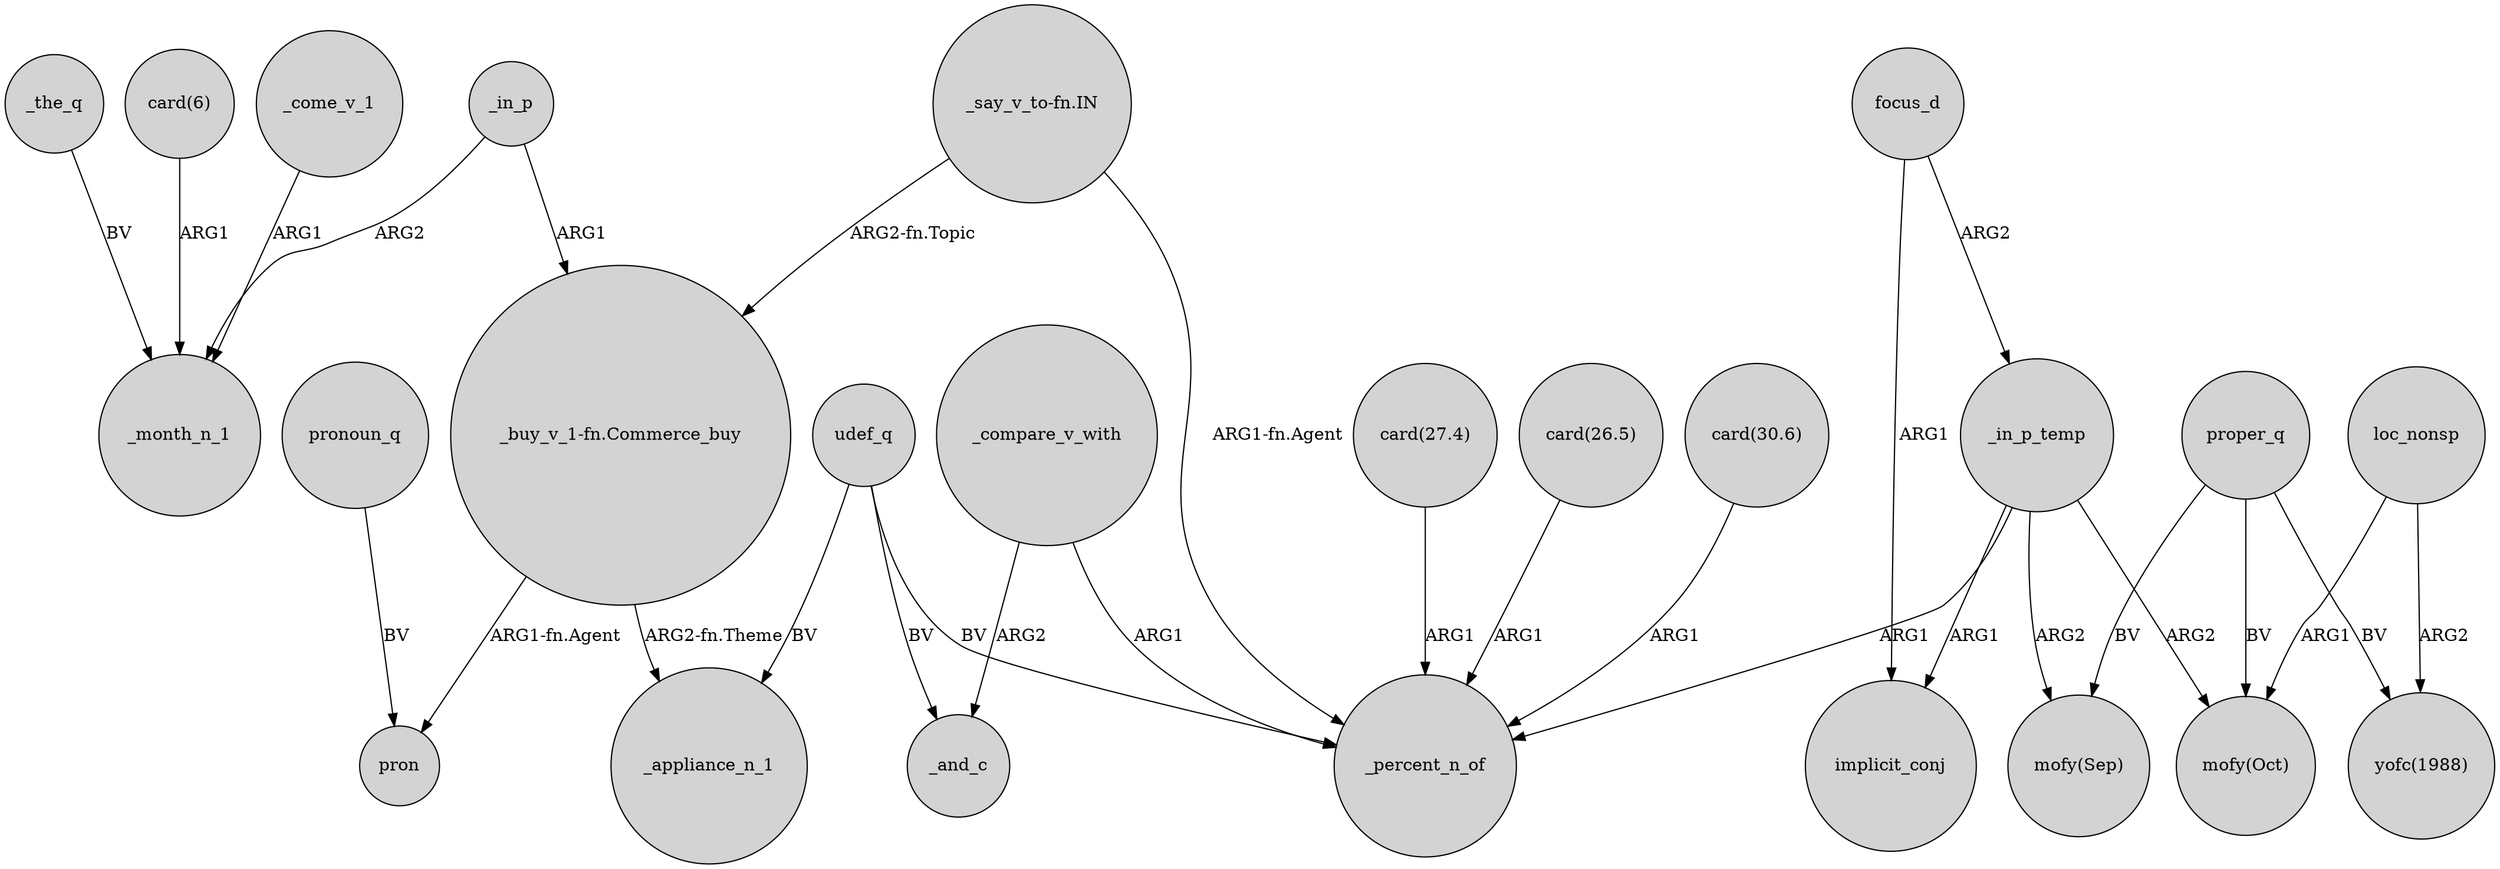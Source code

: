 digraph {
	node [shape=circle style=filled]
	_in_p -> _month_n_1 [label=ARG2]
	focus_d -> _in_p_temp [label=ARG2]
	"_say_v_to-fn.IN" -> "_buy_v_1-fn.Commerce_buy" [label="ARG2-fn.Topic"]
	loc_nonsp -> "mofy(Oct)" [label=ARG1]
	loc_nonsp -> "yofc(1988)" [label=ARG2]
	"_buy_v_1-fn.Commerce_buy" -> pron [label="ARG1-fn.Agent"]
	_in_p -> "_buy_v_1-fn.Commerce_buy" [label=ARG1]
	_in_p_temp -> _percent_n_of [label=ARG1]
	"card(30.6)" -> _percent_n_of [label=ARG1]
	_in_p_temp -> "mofy(Oct)" [label=ARG2]
	proper_q -> "mofy(Oct)" [label=BV]
	proper_q -> "mofy(Sep)" [label=BV]
	"_say_v_to-fn.IN" -> _percent_n_of [label="ARG1-fn.Agent"]
	_compare_v_with -> _and_c [label=ARG2]
	pronoun_q -> pron [label=BV]
	_the_q -> _month_n_1 [label=BV]
	"card(27.4)" -> _percent_n_of [label=ARG1]
	"card(26.5)" -> _percent_n_of [label=ARG1]
	udef_q -> _appliance_n_1 [label=BV]
	proper_q -> "yofc(1988)" [label=BV]
	_in_p_temp -> implicit_conj [label=ARG1]
	"_buy_v_1-fn.Commerce_buy" -> _appliance_n_1 [label="ARG2-fn.Theme"]
	focus_d -> implicit_conj [label=ARG1]
	udef_q -> _percent_n_of [label=BV]
	"card(6)" -> _month_n_1 [label=ARG1]
	udef_q -> _and_c [label=BV]
	_in_p_temp -> "mofy(Sep)" [label=ARG2]
	_come_v_1 -> _month_n_1 [label=ARG1]
	_compare_v_with -> _percent_n_of [label=ARG1]
}
